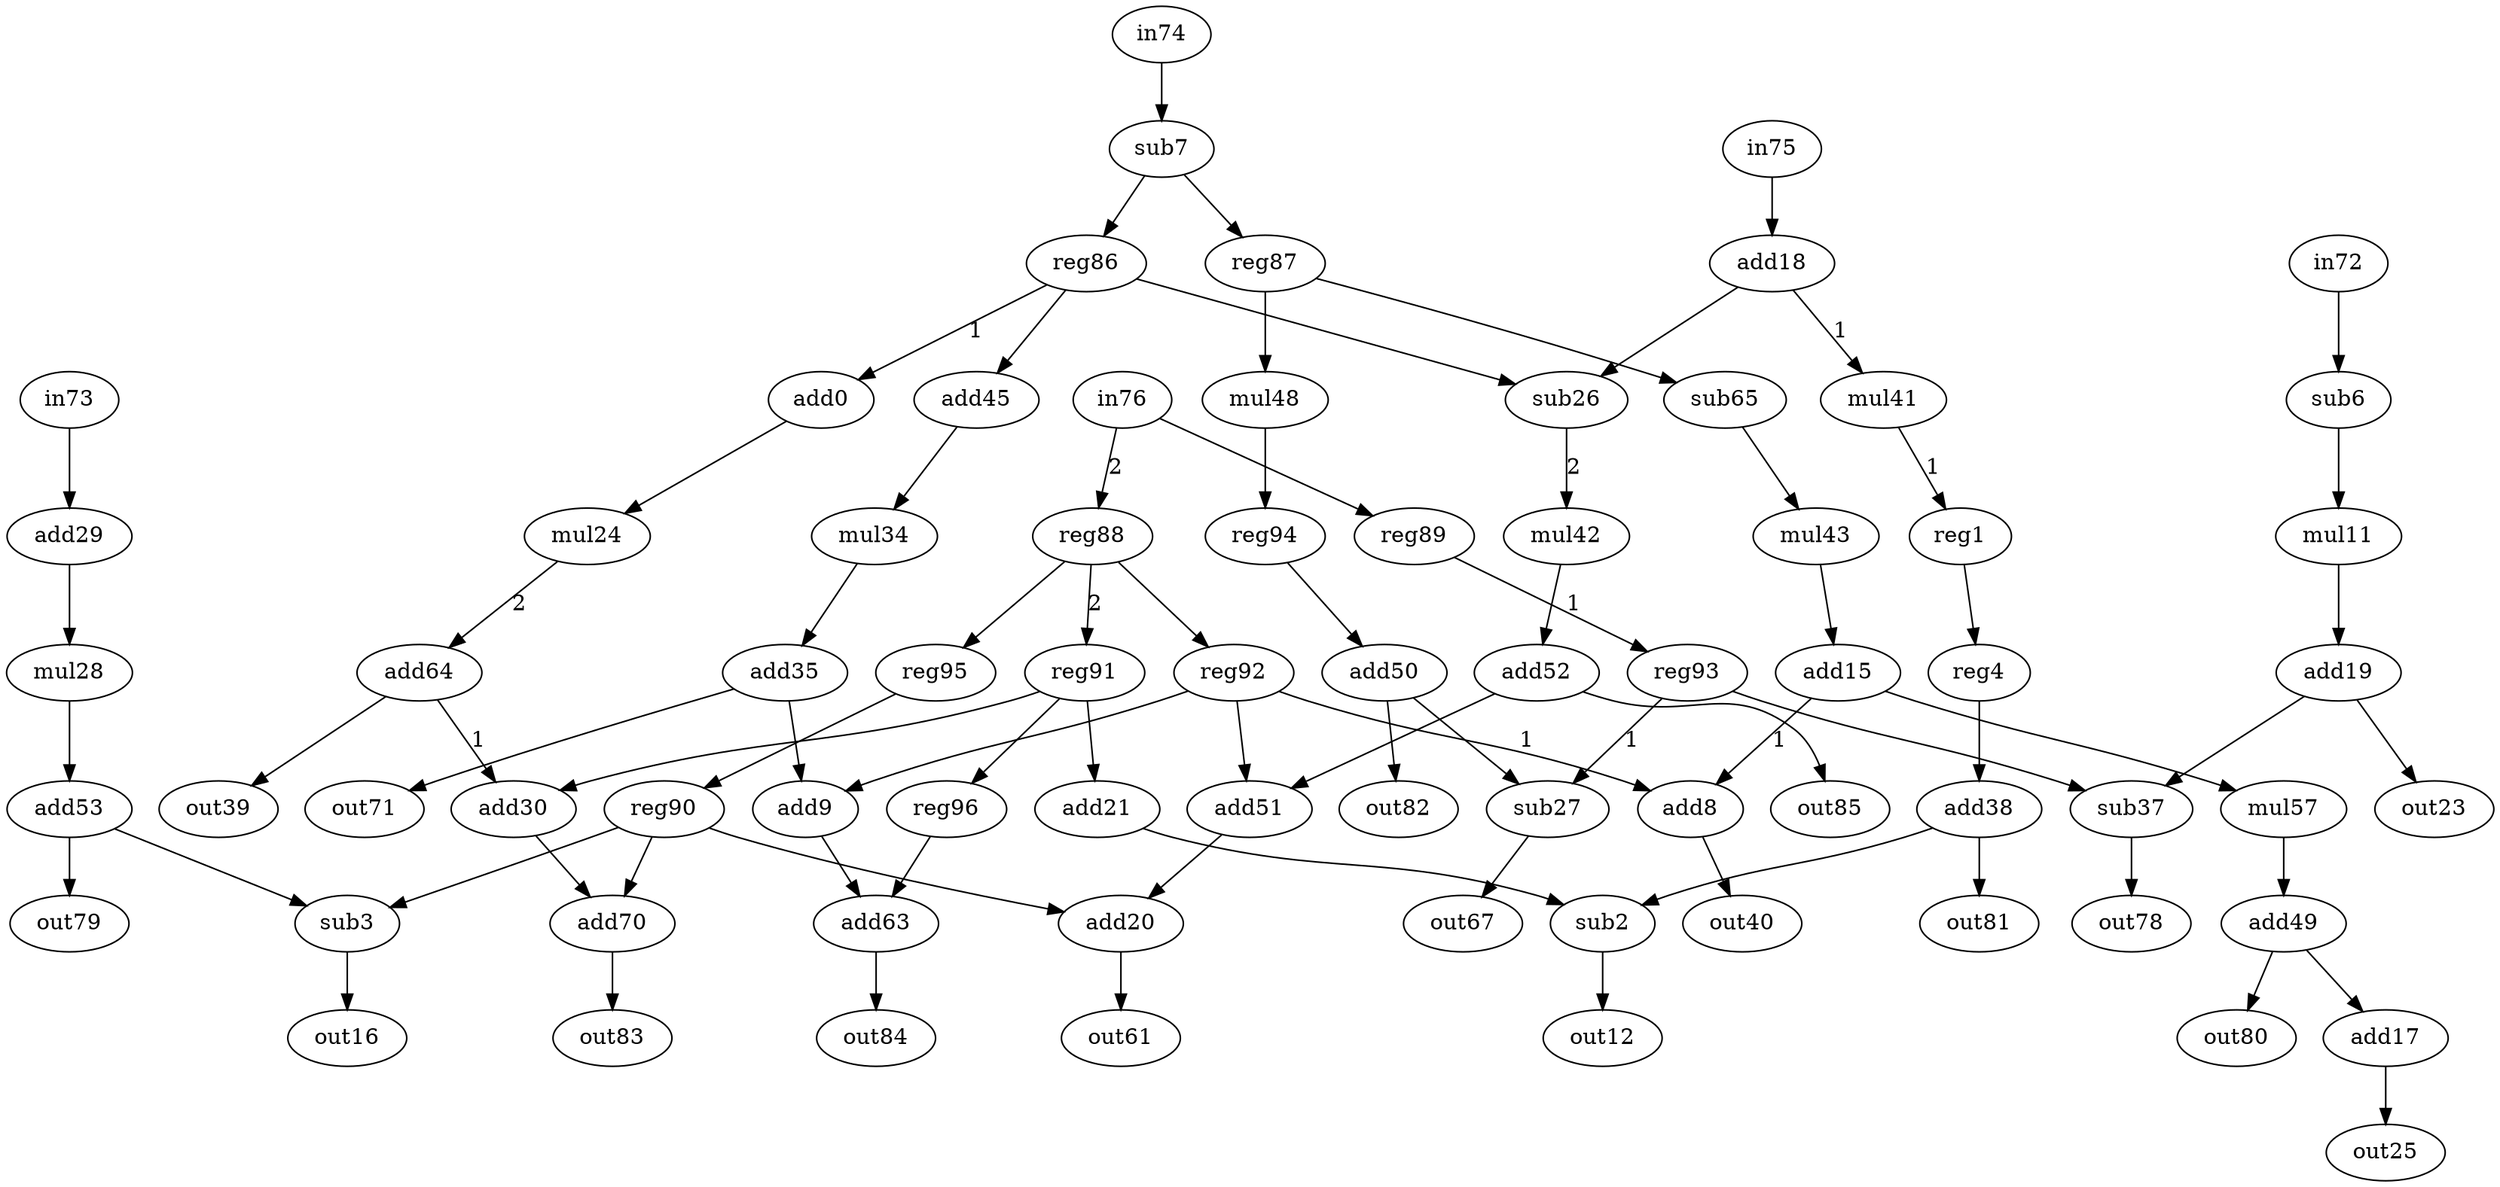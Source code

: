 strict digraph "collapse_pyr" {
0 [alap=3, asap=3, label=add0, op=addi, value=2];
1 [alap=3, asap=3, label=reg1, op=reg];
2 [alap=6, asap=6, label=sub2, op=sub];
3 [alap=4, asap=4, label=sub3, op=sub];
4 [alap=4, asap=4, label=reg4, op=reg];
6 [alap=1, asap=1, label=sub6, op=subi, value=2];
7 [alap=1, asap=1, label=sub7, op=subi, value=2];
8 [alap=6, asap=6, label=add8, op=add];
9 [alap=6, asap=6, label=add9, op=add];
11 [alap=2, asap=2, label=mul11, op=muli, value=2];
12 [alap=7, asap=7, label=out12, op=out];
15 [alap=5, asap=5, label=add15, op=addi, value=2];
16 [alap=5, asap=5, label=out16, op=out];
17 [alap=8, asap=8, label=add17, op=addi, value=2];
18 [alap=1, asap=1, label=add18, op=addi, value=2];
19 [alap=3, asap=3, label=add19, op=addi, value=2];
20 [alap=7, asap=7, label=add20, op=add];
21 [alap=5, asap=3, label=add21, op=addi, value=2];
23 [alap=4, asap=4, label=out23, op=out];
24 [alap=4, asap=4, label=mul24, op=muli, value=2];
25 [alap=9, asap=9, label=out25, op=out];
26 [alap=3, asap=3, label=sub26, op=sub];
27 [alap=6, asap=6, label=sub27, op=sub];
28 [alap=2, asap=2, label=mul28, op=muli, value=2];
29 [alap=1, asap=1, label=add29, op=addi, value=2];
30 [alap=6, asap=6, label=add30, op=add];
34 [alap=4, asap=4, label=mul34, op=muli, value=2];
35 [alap=5, asap=5, label=add35, op=addi, value=2];
37 [alap=4, asap=4, label=sub37, op=sub];
38 [alap=5, asap=5, label=add38, op=addi, value=2];
39 [alap=6, asap=6, label=out39, op=out];
40 [alap=7, asap=7, label=out40, op=out];
41 [alap=2, asap=2, label=mul41, op=muli, value=2];
42 [alap=4, asap=4, label=mul42, op=muli, value=2];
43 [alap=4, asap=4, label=mul43, op=muli, value=2];
45 [alap=3, asap=3, label=add45, op=addi, value=2];
48 [alap=3, asap=3, label=mul48, op=muli, value=2];
49 [alap=7, asap=7, label=add49, op=addi, value=2];
50 [alap=5, asap=5, label=add50, op=addi, value=2];
51 [alap=6, asap=6, label=add51, op=add];
52 [alap=5, asap=5, label=add52, op=addi, value=2];
53 [alap=3, asap=3, label=add53, op=addi, value=2];
57 [alap=6, asap=6, label=mul57, op=muli, value=2];
61 [alap=8, asap=8, label=out61, op=out];
63 [alap=7, asap=7, label=add63, op=add];
64 [alap=5, asap=5, label=add64, op=addi, value=2];
65 [alap=3, asap=3, label=sub65, op=subi, value=2];
67 [alap=7, asap=7, label=out67, op=out];
70 [alap=7, asap=7, label=add70, op=add];
71 [alap=6, asap=6, label=out71, op=out];
72 [alap=0, asap=0, label=in72, op=in];
73 [alap=0, asap=0, label=in73, op=in];
74 [alap=0, asap=0, label=in74, op=in];
75 [alap=0, asap=0, label=in75, op=in];
76 [alap=0, asap=0, label=in76, op=in];
78 [alap=5, asap=5, label=out78, op=out];
79 [alap=4, asap=4, label=out79, op=out];
80 [alap=8, asap=8, label=out80, op=out];
81 [alap=6, asap=6, label=out81, op=out];
82 [alap=6, asap=6, label=out82, op=out];
83 [alap=8, asap=8, label=out83, op=out];
84 [alap=8, asap=8, label=out84, op=out];
85 [alap=6, asap=6, label=out85, op=out];
86 [alap=2, asap=2, label=reg86, op=reg];
87 [alap=2, asap=2, label=reg87, op=reg];
88 [alap=1, asap=1, label=reg88, op=reg];
89 [alap=2, asap=1, label=reg89, op=reg];
90 [alap=3, asap=3, label=reg90, op=reg];
91 [alap=4, asap=2, label=reg91, op=reg];
92 [alap=5, asap=2, label=reg92, op=reg];
93 [alap=3, asap=2, label=reg93, op=reg];
94 [alap=4, asap=4, label=reg94, op=reg];
95 [alap=2, asap=2, label=reg95, op=reg];
96 [alap=6, asap=3, label=reg96, op=reg];
0 -> 24  [port=0, w=0];
1 -> 4  [port=0, w=0];
2 -> 12  [port=0, w=0];
3 -> 16  [port=0, w=0];
4 -> 38  [port=0, w=0];
6 -> 11  [port=0, w=0];
7 -> 86  [port=0, w=0];
7 -> 87  [port=0, w=0];
8 -> 40  [port=0, w=0];
9 -> 63  [port=0, w=0];
11 -> 19  [port=0, w=0];
15 -> 8  [label=1, port=0, w=1];
15 -> 57  [port=0, w=0];
17 -> 25  [port=0, w=0];
18 -> 26  [port=0, w=0];
18 -> 41  [label=1, port=0, w=1];
19 -> 23  [port=0, w=0];
19 -> 37  [port=0, w=0];
20 -> 61  [port=0, w=0];
21 -> 2  [port=0, w=0];
24 -> 64  [label=2, port=0, w=2];
26 -> 42  [label=2, port=0, w=2];
27 -> 67  [port=0, w=0];
28 -> 53  [port=0, w=0];
29 -> 28  [port=0, w=0];
30 -> 70  [port=0, w=0];
34 -> 35  [port=0, w=0];
35 -> 9  [port=0, w=0];
35 -> 71  [port=0, w=0];
37 -> 78  [port=0, w=0];
38 -> 2  [port=1, w=0];
38 -> 81  [port=0, w=0];
41 -> 1  [label=1, port=0, w=1];
42 -> 52  [port=0, w=0];
43 -> 15  [port=0, w=0];
45 -> 34  [port=0, w=0];
48 -> 94  [port=0, w=0];
49 -> 80  [port=0, w=0];
49 -> 17  [port=0, w=0];
50 -> 27  [port=0, w=0];
50 -> 82  [port=0, w=0];
51 -> 20  [port=0, w=0];
52 -> 51  [port=0, w=0];
52 -> 85  [port=0, w=0];
53 -> 3  [port=0, w=0];
53 -> 79  [port=0, w=0];
57 -> 49  [port=0, w=0];
63 -> 84  [port=0, w=0];
64 -> 30  [label=1, port=0, w=1];
64 -> 39  [port=0, w=0];
65 -> 43  [port=0, w=0];
70 -> 83  [port=0, w=0];
72 -> 6  [port=0, w=0];
73 -> 29  [port=0, w=0];
74 -> 7  [port=0, w=0];
75 -> 18  [port=0, w=0];
76 -> 88  [label=2, port=0, w=2];
76 -> 89  [port=0, w=0];
86 -> 0  [label=1, port=0, w=1];
86 -> 26  [port=1, w=0];
86 -> 45  [port=0, w=0];
87 -> 48  [port=0, w=0];
87 -> 65  [port=0, w=0];
88 -> 91  [label=2, port=0, w=2];
88 -> 92  [port=0, w=0];
88 -> 95  [port=0, w=0];
89 -> 93  [label=1, port=0, w=1];
90 -> 3  [port=1, w=0];
90 -> 20  [port=1, w=0];
90 -> 70  [port=1, w=0];
91 -> 21  [port=0, w=0];
91 -> 30  [port=1, w=0];
91 -> 96  [port=0, w=0];
92 -> 8  [label=1, port=1, w=1];
92 -> 9  [port=1, w=0];
92 -> 51  [port=1, w=0];
93 -> 27  [label=1, port=1, w=1];
93 -> 37  [port=1, w=0];
94 -> 50  [port=0, w=0];
95 -> 90  [port=0, w=0];
96 -> 63  [port=1, w=0];
}
